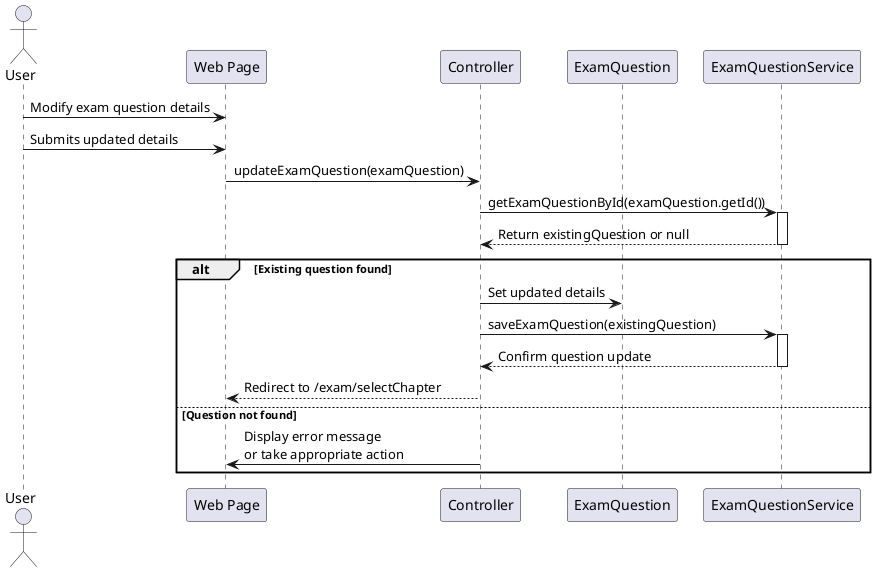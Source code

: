 @startuml

actor User
participant "Web Page" as WebPage
participant "Controller" as Controller
participant "ExamQuestion" as ExamQuestion
participant "ExamQuestionService" as ExamQuestionService

User -> WebPage: Modify exam question details
User -> WebPage: Submits updated details

WebPage -> Controller: updateExamQuestion(examQuestion)

Controller -> ExamQuestionService: getExamQuestionById(examQuestion.getId())
activate ExamQuestionService
ExamQuestionService --> Controller: Return existingQuestion or null
deactivate ExamQuestionService

alt Existing question found
    Controller -> ExamQuestion: Set updated details
    Controller -> ExamQuestionService: saveExamQuestion(existingQuestion)
    activate ExamQuestionService
    ExamQuestionService --> Controller: Confirm question update
    deactivate ExamQuestionService
    Controller --> WebPage: Redirect to /exam/selectChapter
else Question not found
    Controller -> WebPage: Display error message\nor take appropriate action
end

@enduml
